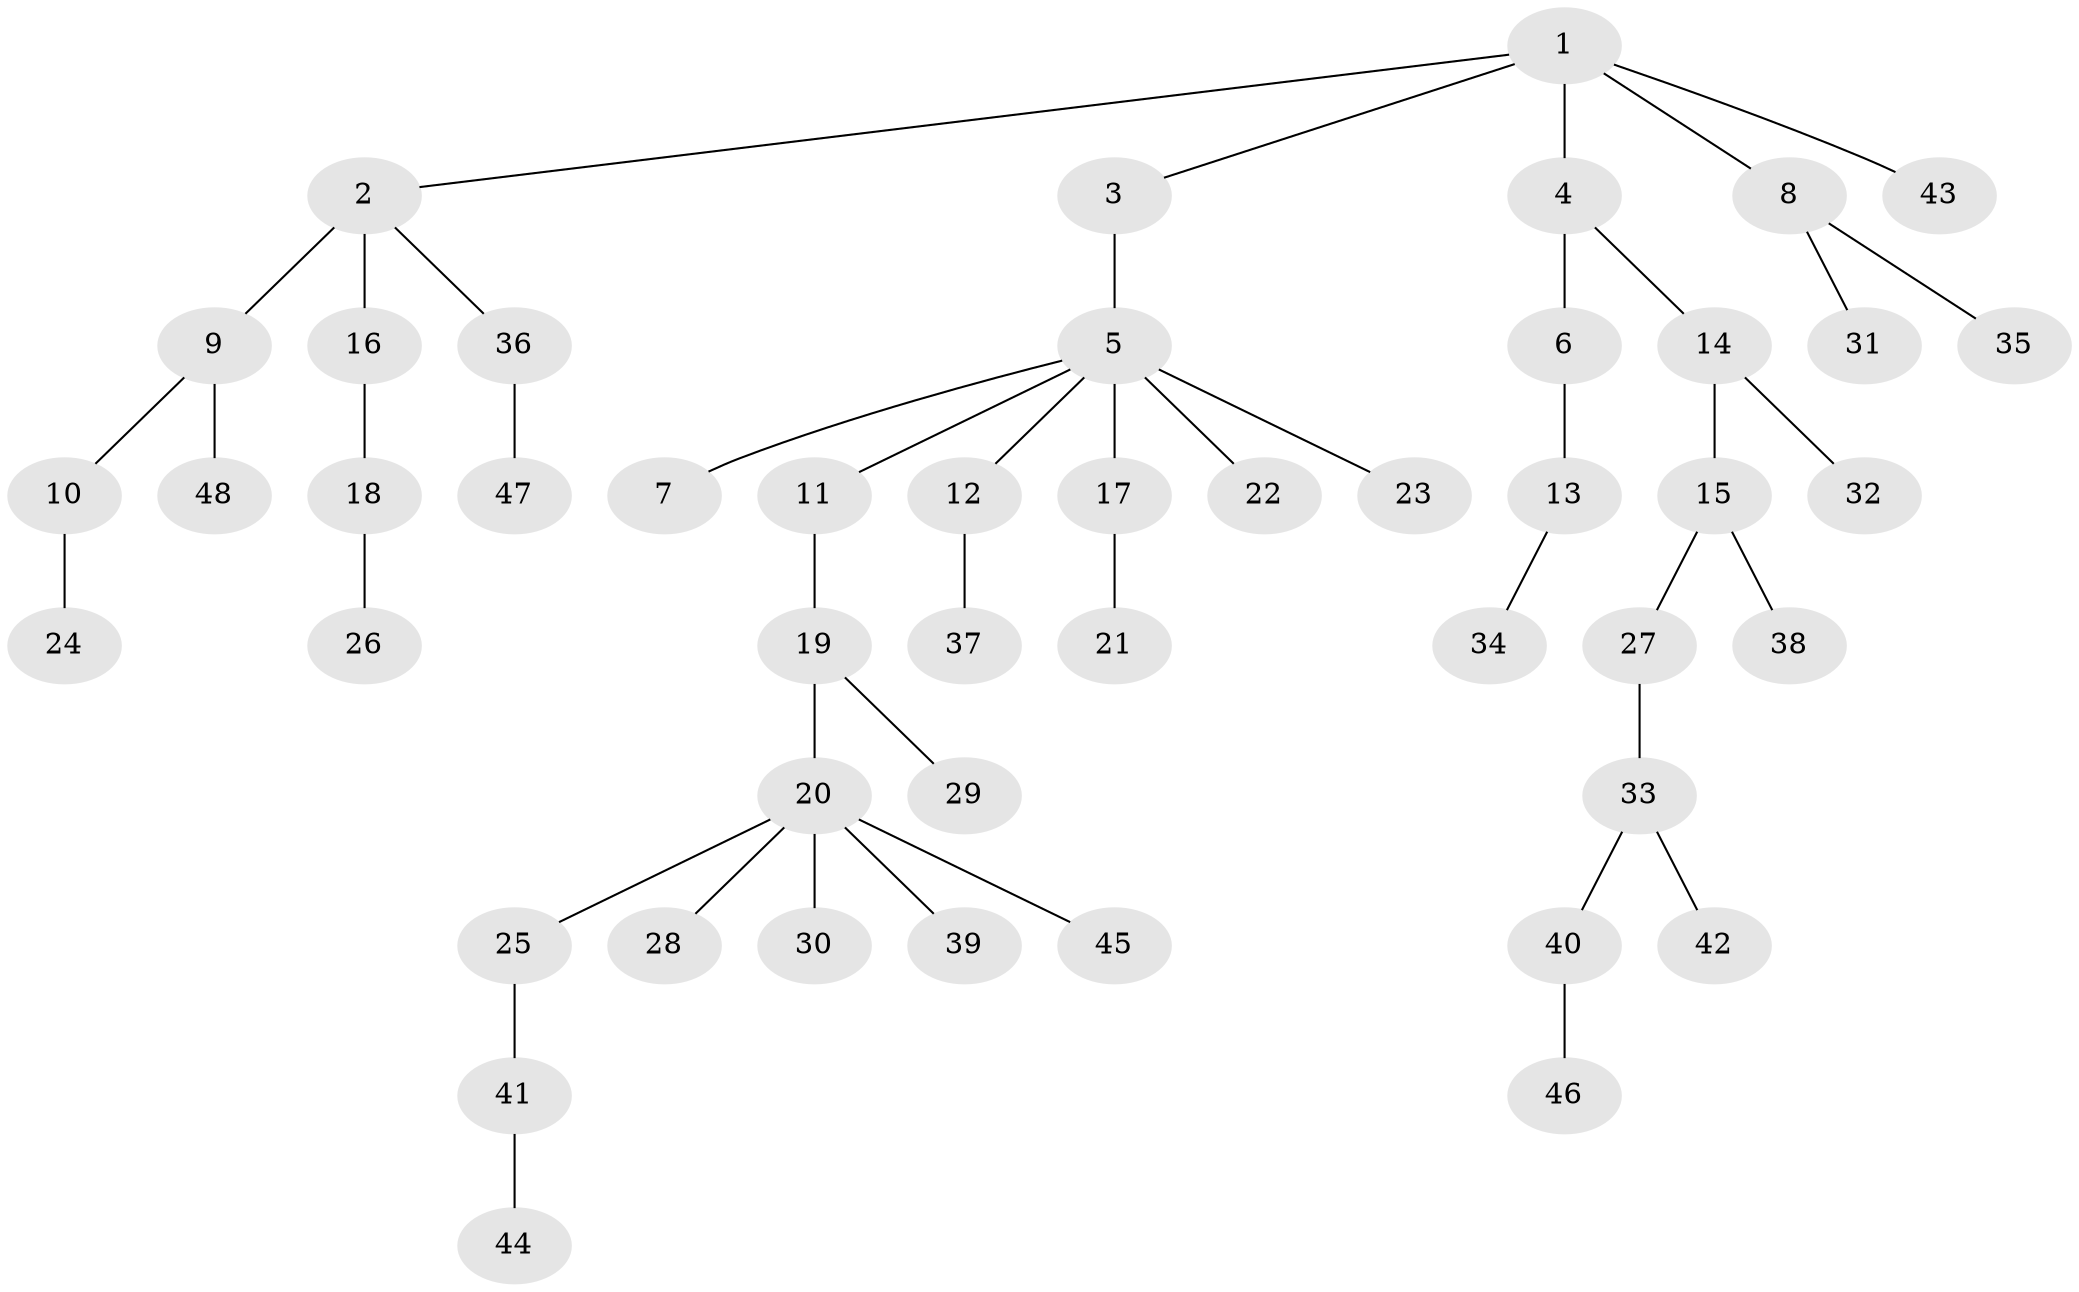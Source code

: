 // original degree distribution, {5: 0.031914893617021274, 6: 0.02127659574468085, 3: 0.14893617021276595, 1: 0.43617021276595747, 4: 0.0425531914893617, 2: 0.3191489361702128}
// Generated by graph-tools (version 1.1) at 2025/36/03/09/25 02:36:52]
// undirected, 48 vertices, 47 edges
graph export_dot {
graph [start="1"]
  node [color=gray90,style=filled];
  1;
  2;
  3;
  4;
  5;
  6;
  7;
  8;
  9;
  10;
  11;
  12;
  13;
  14;
  15;
  16;
  17;
  18;
  19;
  20;
  21;
  22;
  23;
  24;
  25;
  26;
  27;
  28;
  29;
  30;
  31;
  32;
  33;
  34;
  35;
  36;
  37;
  38;
  39;
  40;
  41;
  42;
  43;
  44;
  45;
  46;
  47;
  48;
  1 -- 2 [weight=1.0];
  1 -- 3 [weight=1.0];
  1 -- 4 [weight=1.0];
  1 -- 8 [weight=1.0];
  1 -- 43 [weight=1.0];
  2 -- 9 [weight=1.0];
  2 -- 16 [weight=2.0];
  2 -- 36 [weight=1.0];
  3 -- 5 [weight=3.0];
  4 -- 6 [weight=3.0];
  4 -- 14 [weight=1.0];
  5 -- 7 [weight=1.0];
  5 -- 11 [weight=1.0];
  5 -- 12 [weight=1.0];
  5 -- 17 [weight=1.0];
  5 -- 22 [weight=1.0];
  5 -- 23 [weight=1.0];
  6 -- 13 [weight=1.0];
  8 -- 31 [weight=1.0];
  8 -- 35 [weight=1.0];
  9 -- 10 [weight=1.0];
  9 -- 48 [weight=1.0];
  10 -- 24 [weight=1.0];
  11 -- 19 [weight=1.0];
  12 -- 37 [weight=1.0];
  13 -- 34 [weight=1.0];
  14 -- 15 [weight=1.0];
  14 -- 32 [weight=1.0];
  15 -- 27 [weight=1.0];
  15 -- 38 [weight=2.0];
  16 -- 18 [weight=1.0];
  17 -- 21 [weight=1.0];
  18 -- 26 [weight=1.0];
  19 -- 20 [weight=3.0];
  19 -- 29 [weight=1.0];
  20 -- 25 [weight=1.0];
  20 -- 28 [weight=1.0];
  20 -- 30 [weight=1.0];
  20 -- 39 [weight=1.0];
  20 -- 45 [weight=1.0];
  25 -- 41 [weight=1.0];
  27 -- 33 [weight=1.0];
  33 -- 40 [weight=1.0];
  33 -- 42 [weight=1.0];
  36 -- 47 [weight=1.0];
  40 -- 46 [weight=1.0];
  41 -- 44 [weight=1.0];
}
